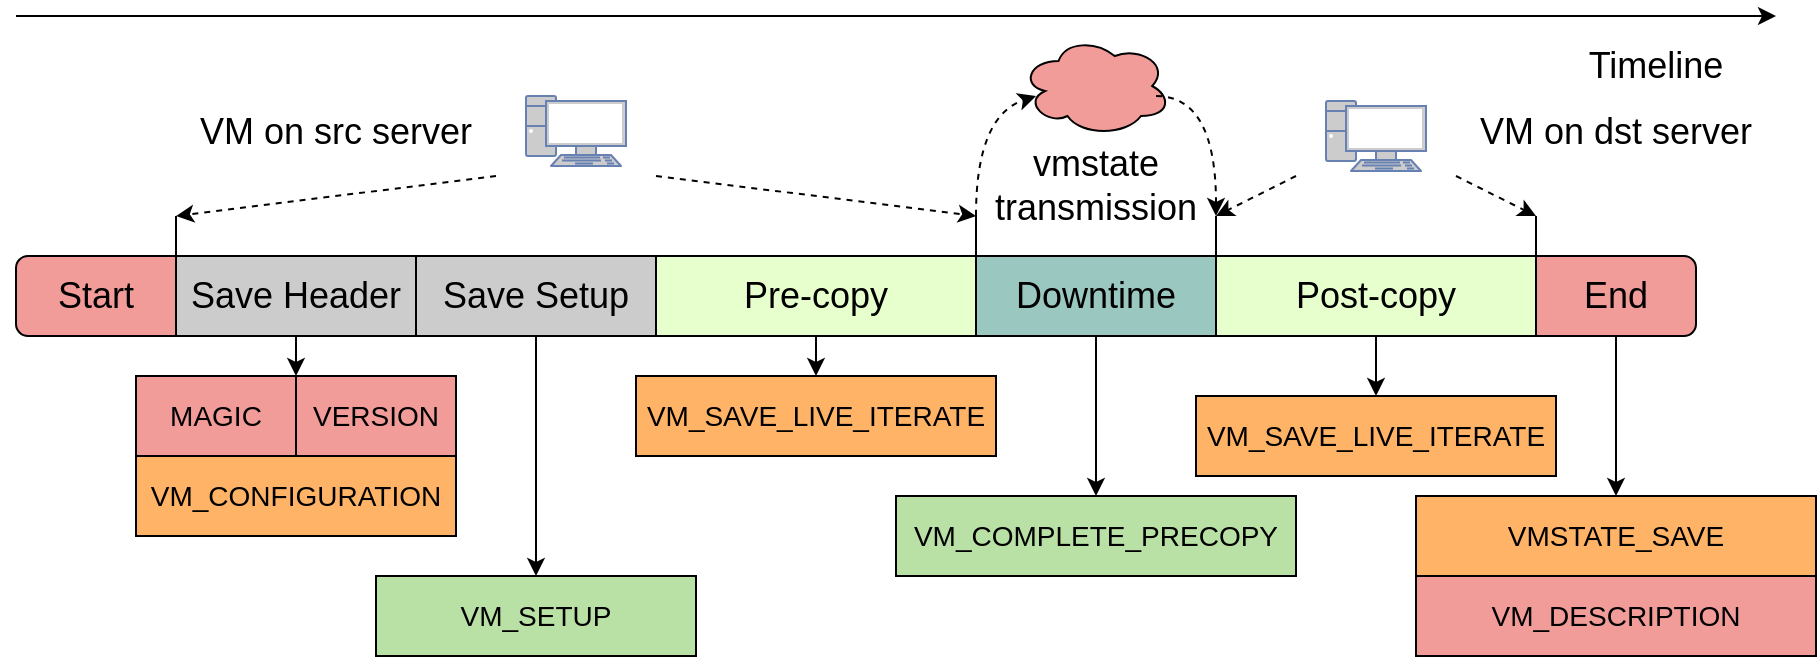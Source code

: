 <mxfile version="20.2.3" type="github">
  <diagram id="xbdcwXHPQUHZUbyYT70E" name="第 1 页">
    <mxGraphModel dx="1038" dy="579" grid="1" gridSize="10" guides="1" tooltips="1" connect="1" arrows="1" fold="1" page="1" pageScale="1" pageWidth="827" pageHeight="1169" math="0" shadow="0">
      <root>
        <mxCell id="0" />
        <mxCell id="1" parent="0" />
        <mxCell id="_aCOL6AofIa1MBWSSgmZ-10" value="" style="rounded=1;whiteSpace=wrap;html=1;fontSize=18;fillColor=#F19C99;" parent="1" vertex="1">
          <mxGeometry x="840" y="280" width="120" height="40" as="geometry" />
        </mxCell>
        <mxCell id="_aCOL6AofIa1MBWSSgmZ-1" value="" style="rounded=1;whiteSpace=wrap;html=1;fillColor=#F19C99;" parent="1" vertex="1">
          <mxGeometry x="120" y="280" width="120" height="40" as="geometry" />
        </mxCell>
        <mxCell id="_aCOL6AofIa1MBWSSgmZ-2" value="&lt;font style=&quot;font-size: 18px;&quot;&gt;Start&lt;/font&gt;" style="text;html=1;strokeColor=none;fillColor=none;align=center;verticalAlign=middle;whiteSpace=wrap;rounded=0;" parent="1" vertex="1">
          <mxGeometry x="130" y="285" width="60" height="30" as="geometry" />
        </mxCell>
        <mxCell id="GKfJli18uJxJyEhDH2tU-5" style="edgeStyle=orthogonalEdgeStyle;rounded=0;orthogonalLoop=1;jettySize=auto;html=1;exitX=0.5;exitY=1;exitDx=0;exitDy=0;entryX=0;entryY=0;entryDx=0;entryDy=0;fontSize=14;strokeColor=#000000;" edge="1" parent="1" source="_aCOL6AofIa1MBWSSgmZ-3" target="GKfJli18uJxJyEhDH2tU-2">
          <mxGeometry relative="1" as="geometry" />
        </mxCell>
        <mxCell id="_aCOL6AofIa1MBWSSgmZ-3" value="Save Header" style="rounded=0;whiteSpace=wrap;html=1;fontSize=18;fillColor=#CCCCCC;" parent="1" vertex="1">
          <mxGeometry x="200" y="280" width="120" height="40" as="geometry" />
        </mxCell>
        <mxCell id="GKfJli18uJxJyEhDH2tU-6" style="edgeStyle=orthogonalEdgeStyle;rounded=0;orthogonalLoop=1;jettySize=auto;html=1;exitX=0.5;exitY=1;exitDx=0;exitDy=0;entryX=0.5;entryY=0;entryDx=0;entryDy=0;fontSize=14;strokeColor=#000000;" edge="1" parent="1" source="_aCOL6AofIa1MBWSSgmZ-4" target="GKfJli18uJxJyEhDH2tU-4">
          <mxGeometry relative="1" as="geometry" />
        </mxCell>
        <mxCell id="_aCOL6AofIa1MBWSSgmZ-4" value="Save Setup" style="rounded=0;whiteSpace=wrap;html=1;fontSize=18;fillColor=#CCCCCC;" parent="1" vertex="1">
          <mxGeometry x="320" y="280" width="120" height="40" as="geometry" />
        </mxCell>
        <mxCell id="_aCOL6AofIa1MBWSSgmZ-6" value="" style="endArrow=classic;html=1;rounded=0;fontSize=18;" parent="1" edge="1">
          <mxGeometry width="50" height="50" relative="1" as="geometry">
            <mxPoint x="120" y="160" as="sourcePoint" />
            <mxPoint x="1000" y="160" as="targetPoint" />
          </mxGeometry>
        </mxCell>
        <mxCell id="GKfJli18uJxJyEhDH2tU-8" style="edgeStyle=orthogonalEdgeStyle;rounded=0;orthogonalLoop=1;jettySize=auto;html=1;exitX=0.5;exitY=1;exitDx=0;exitDy=0;entryX=0.5;entryY=0;entryDx=0;entryDy=0;fontSize=14;strokeColor=#000000;" edge="1" parent="1" source="_aCOL6AofIa1MBWSSgmZ-7" target="GKfJli18uJxJyEhDH2tU-7">
          <mxGeometry relative="1" as="geometry" />
        </mxCell>
        <mxCell id="_aCOL6AofIa1MBWSSgmZ-7" value="Pre-copy" style="rounded=0;whiteSpace=wrap;html=1;fontSize=18;fillColor=#E6FFCC;" parent="1" vertex="1">
          <mxGeometry x="440" y="280" width="160" height="40" as="geometry" />
        </mxCell>
        <mxCell id="GKfJli18uJxJyEhDH2tU-12" style="edgeStyle=orthogonalEdgeStyle;rounded=0;orthogonalLoop=1;jettySize=auto;html=1;exitX=0.5;exitY=1;exitDx=0;exitDy=0;entryX=0.5;entryY=0;entryDx=0;entryDy=0;fontSize=14;strokeColor=#000000;" edge="1" parent="1" source="_aCOL6AofIa1MBWSSgmZ-8" target="GKfJli18uJxJyEhDH2tU-9">
          <mxGeometry relative="1" as="geometry" />
        </mxCell>
        <mxCell id="_aCOL6AofIa1MBWSSgmZ-8" value="Downtime" style="rounded=0;whiteSpace=wrap;html=1;fontSize=18;fillColor=#9AC7BF;" parent="1" vertex="1">
          <mxGeometry x="600" y="280" width="120" height="40" as="geometry" />
        </mxCell>
        <mxCell id="GKfJli18uJxJyEhDH2tU-14" style="edgeStyle=orthogonalEdgeStyle;rounded=0;orthogonalLoop=1;jettySize=auto;html=1;exitX=0.5;exitY=1;exitDx=0;exitDy=0;entryX=0.5;entryY=0;entryDx=0;entryDy=0;fontSize=14;strokeColor=#000000;" edge="1" parent="1" source="_aCOL6AofIa1MBWSSgmZ-9" target="GKfJli18uJxJyEhDH2tU-13">
          <mxGeometry relative="1" as="geometry" />
        </mxCell>
        <mxCell id="_aCOL6AofIa1MBWSSgmZ-9" value="Post-copy" style="rounded=0;whiteSpace=wrap;html=1;fontSize=18;fillColor=#E6FFCC;" parent="1" vertex="1">
          <mxGeometry x="720" y="280" width="160" height="40" as="geometry" />
        </mxCell>
        <mxCell id="_aCOL6AofIa1MBWSSgmZ-11" value="&lt;font style=&quot;font-size: 18px;&quot;&gt;End&lt;/font&gt;" style="text;html=1;strokeColor=none;fillColor=none;align=center;verticalAlign=middle;whiteSpace=wrap;rounded=0;" parent="1" vertex="1">
          <mxGeometry x="890" y="285" width="60" height="30" as="geometry" />
        </mxCell>
        <mxCell id="_aCOL6AofIa1MBWSSgmZ-12" value="Timeline" style="text;html=1;strokeColor=none;fillColor=none;align=center;verticalAlign=middle;whiteSpace=wrap;rounded=0;fontSize=18;" parent="1" vertex="1">
          <mxGeometry x="890" y="170" width="100" height="30" as="geometry" />
        </mxCell>
        <mxCell id="_aCOL6AofIa1MBWSSgmZ-13" value="" style="fontColor=#0066CC;verticalAlign=top;verticalLabelPosition=bottom;labelPosition=center;align=center;html=1;outlineConnect=0;fillColor=#CCCCCC;strokeColor=#6881B3;gradientColor=none;gradientDirection=north;strokeWidth=2;shape=mxgraph.networks.pc;fontSize=18;" parent="1" vertex="1">
          <mxGeometry x="375" y="200" width="50" height="35" as="geometry" />
        </mxCell>
        <mxCell id="_aCOL6AofIa1MBWSSgmZ-14" value="" style="endArrow=none;html=1;rounded=0;fontSize=18;" parent="1" edge="1">
          <mxGeometry width="50" height="50" relative="1" as="geometry">
            <mxPoint x="200" y="280" as="sourcePoint" />
            <mxPoint x="200" y="260" as="targetPoint" />
          </mxGeometry>
        </mxCell>
        <mxCell id="_aCOL6AofIa1MBWSSgmZ-15" value="" style="endArrow=none;html=1;rounded=0;fontSize=18;" parent="1" edge="1">
          <mxGeometry width="50" height="50" relative="1" as="geometry">
            <mxPoint x="600" y="280" as="sourcePoint" />
            <mxPoint x="600" y="260" as="targetPoint" />
          </mxGeometry>
        </mxCell>
        <mxCell id="_aCOL6AofIa1MBWSSgmZ-16" value="VM on src server" style="text;html=1;strokeColor=none;fillColor=none;align=center;verticalAlign=middle;whiteSpace=wrap;rounded=0;fontSize=18;" parent="1" vertex="1">
          <mxGeometry x="200" y="202.5" width="160" height="30" as="geometry" />
        </mxCell>
        <mxCell id="_aCOL6AofIa1MBWSSgmZ-17" value="" style="endArrow=classic;html=1;rounded=0;fontSize=18;dashed=1;" parent="1" edge="1">
          <mxGeometry width="50" height="50" relative="1" as="geometry">
            <mxPoint x="360" y="240" as="sourcePoint" />
            <mxPoint x="200" y="260" as="targetPoint" />
          </mxGeometry>
        </mxCell>
        <mxCell id="_aCOL6AofIa1MBWSSgmZ-18" value="" style="endArrow=classic;html=1;rounded=0;fontSize=18;dashed=1;" parent="1" edge="1">
          <mxGeometry width="50" height="50" relative="1" as="geometry">
            <mxPoint x="440" y="240" as="sourcePoint" />
            <mxPoint x="600" y="260" as="targetPoint" />
          </mxGeometry>
        </mxCell>
        <mxCell id="_aCOL6AofIa1MBWSSgmZ-19" value="" style="endArrow=none;html=1;rounded=0;fontSize=18;" parent="1" edge="1">
          <mxGeometry width="50" height="50" relative="1" as="geometry">
            <mxPoint x="720" y="280" as="sourcePoint" />
            <mxPoint x="720" y="260" as="targetPoint" />
          </mxGeometry>
        </mxCell>
        <mxCell id="_aCOL6AofIa1MBWSSgmZ-20" value="" style="endArrow=none;html=1;rounded=0;fontSize=18;" parent="1" edge="1">
          <mxGeometry width="50" height="50" relative="1" as="geometry">
            <mxPoint x="880" y="280" as="sourcePoint" />
            <mxPoint x="880" y="260" as="targetPoint" />
          </mxGeometry>
        </mxCell>
        <mxCell id="_aCOL6AofIa1MBWSSgmZ-21" value="" style="fontColor=#0066CC;verticalAlign=top;verticalLabelPosition=bottom;labelPosition=center;align=center;html=1;outlineConnect=0;fillColor=#CCCCCC;strokeColor=#6881B3;gradientColor=none;gradientDirection=north;strokeWidth=2;shape=mxgraph.networks.pc;fontSize=18;" parent="1" vertex="1">
          <mxGeometry x="775" y="202.5" width="50" height="35" as="geometry" />
        </mxCell>
        <mxCell id="_aCOL6AofIa1MBWSSgmZ-22" value="" style="endArrow=classic;html=1;rounded=0;fontSize=18;dashed=1;" parent="1" edge="1">
          <mxGeometry width="50" height="50" relative="1" as="geometry">
            <mxPoint x="760" y="240" as="sourcePoint" />
            <mxPoint x="720" y="260" as="targetPoint" />
          </mxGeometry>
        </mxCell>
        <mxCell id="_aCOL6AofIa1MBWSSgmZ-23" value="" style="endArrow=classic;html=1;rounded=0;fontSize=18;dashed=1;" parent="1" edge="1">
          <mxGeometry width="50" height="50" relative="1" as="geometry">
            <mxPoint x="840" y="240" as="sourcePoint" />
            <mxPoint x="880" y="260" as="targetPoint" />
          </mxGeometry>
        </mxCell>
        <mxCell id="_aCOL6AofIa1MBWSSgmZ-24" value="VM on dst server" style="text;html=1;strokeColor=none;fillColor=none;align=center;verticalAlign=middle;whiteSpace=wrap;rounded=0;fontSize=18;" parent="1" vertex="1">
          <mxGeometry x="840" y="202.5" width="160" height="30" as="geometry" />
        </mxCell>
        <mxCell id="_aCOL6AofIa1MBWSSgmZ-25" value="" style="ellipse;shape=cloud;whiteSpace=wrap;html=1;fontSize=18;fillColor=#F19C99;" parent="1" vertex="1">
          <mxGeometry x="622.5" y="170" width="75" height="50" as="geometry" />
        </mxCell>
        <mxCell id="_aCOL6AofIa1MBWSSgmZ-26" value="" style="curved=1;endArrow=classic;html=1;rounded=0;fontSize=18;dashed=1;" parent="1" edge="1">
          <mxGeometry width="50" height="50" relative="1" as="geometry">
            <mxPoint x="600" y="260" as="sourcePoint" />
            <mxPoint x="630" y="200" as="targetPoint" />
            <Array as="points">
              <mxPoint x="600" y="210" />
            </Array>
          </mxGeometry>
        </mxCell>
        <mxCell id="_aCOL6AofIa1MBWSSgmZ-28" value="" style="curved=1;endArrow=classic;html=1;rounded=0;dashed=1;fontSize=18;" parent="1" edge="1">
          <mxGeometry width="50" height="50" relative="1" as="geometry">
            <mxPoint x="690" y="200" as="sourcePoint" />
            <mxPoint x="720" y="260" as="targetPoint" />
            <Array as="points">
              <mxPoint x="720" y="200" />
            </Array>
          </mxGeometry>
        </mxCell>
        <mxCell id="_aCOL6AofIa1MBWSSgmZ-29" value="vmstate transmission" style="text;html=1;strokeColor=none;fillColor=none;align=center;verticalAlign=middle;whiteSpace=wrap;rounded=0;fontSize=18;" parent="1" vertex="1">
          <mxGeometry x="630" y="230" width="60" height="30" as="geometry" />
        </mxCell>
        <mxCell id="GKfJli18uJxJyEhDH2tU-1" value="&lt;font style=&quot;font-size: 14px;&quot;&gt;MAGIC&lt;/font&gt;" style="rounded=0;whiteSpace=wrap;html=1;fillColor=#F19C99;" vertex="1" parent="1">
          <mxGeometry x="180" y="340" width="80" height="40" as="geometry" />
        </mxCell>
        <mxCell id="GKfJli18uJxJyEhDH2tU-2" value="&lt;font style=&quot;font-size: 14px;&quot;&gt;VERSION&lt;/font&gt;" style="rounded=0;whiteSpace=wrap;html=1;fillColor=#F19C99;" vertex="1" parent="1">
          <mxGeometry x="260" y="340" width="80" height="40" as="geometry" />
        </mxCell>
        <mxCell id="GKfJli18uJxJyEhDH2tU-3" value="&lt;font style=&quot;font-size: 14px;&quot;&gt;VM_CONFIGURATION&lt;/font&gt;" style="rounded=0;whiteSpace=wrap;html=1;fillColor=#FFB366;" vertex="1" parent="1">
          <mxGeometry x="180" y="380" width="160" height="40" as="geometry" />
        </mxCell>
        <mxCell id="GKfJli18uJxJyEhDH2tU-4" value="&lt;font style=&quot;font-size: 14px;&quot;&gt;VM_SETUP&lt;/font&gt;" style="rounded=0;whiteSpace=wrap;html=1;fillColor=#B9E0A5;" vertex="1" parent="1">
          <mxGeometry x="300" y="440" width="160" height="40" as="geometry" />
        </mxCell>
        <mxCell id="GKfJli18uJxJyEhDH2tU-7" value="&lt;font style=&quot;font-size: 14px;&quot;&gt;VM_SAVE_LIVE_ITERATE&lt;/font&gt;" style="rounded=0;whiteSpace=wrap;html=1;fillColor=#FFB366;" vertex="1" parent="1">
          <mxGeometry x="430" y="340" width="180" height="40" as="geometry" />
        </mxCell>
        <mxCell id="GKfJli18uJxJyEhDH2tU-9" value="&lt;font style=&quot;font-size: 14px;&quot;&gt;VM_COMPLETE_PRECOPY&lt;/font&gt;" style="rounded=0;whiteSpace=wrap;html=1;fillColor=#B9E0A5;" vertex="1" parent="1">
          <mxGeometry x="560" y="400" width="200" height="40" as="geometry" />
        </mxCell>
        <mxCell id="GKfJli18uJxJyEhDH2tU-10" value="&lt;font style=&quot;font-size: 14px;&quot;&gt;VMSTATE_SAVE&lt;/font&gt;" style="rounded=0;whiteSpace=wrap;html=1;fillColor=#FFB366;" vertex="1" parent="1">
          <mxGeometry x="820" y="400" width="200" height="40" as="geometry" />
        </mxCell>
        <mxCell id="GKfJli18uJxJyEhDH2tU-11" value="&lt;font style=&quot;font-size: 14px;&quot;&gt;VM_DESCRIPTION&lt;/font&gt;" style="rounded=0;whiteSpace=wrap;html=1;fillColor=#F19C99;" vertex="1" parent="1">
          <mxGeometry x="820" y="440" width="200" height="40" as="geometry" />
        </mxCell>
        <mxCell id="GKfJli18uJxJyEhDH2tU-13" value="&lt;font style=&quot;font-size: 14px;&quot;&gt;VM_SAVE_LIVE_ITERATE&lt;/font&gt;" style="rounded=0;whiteSpace=wrap;html=1;fillColor=#FFB366;" vertex="1" parent="1">
          <mxGeometry x="710" y="350" width="180" height="40" as="geometry" />
        </mxCell>
        <mxCell id="GKfJli18uJxJyEhDH2tU-15" value="" style="endArrow=classic;html=1;rounded=0;fontSize=14;strokeColor=#000000;entryX=0.5;entryY=0;entryDx=0;entryDy=0;" edge="1" parent="1" target="GKfJli18uJxJyEhDH2tU-10">
          <mxGeometry width="50" height="50" relative="1" as="geometry">
            <mxPoint x="920" y="320" as="sourcePoint" />
            <mxPoint x="970" y="270" as="targetPoint" />
          </mxGeometry>
        </mxCell>
      </root>
    </mxGraphModel>
  </diagram>
</mxfile>
